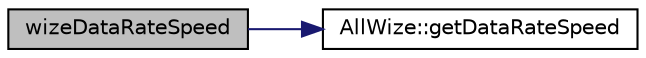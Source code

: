 digraph "wizeDataRateSpeed"
{
 // LATEX_PDF_SIZE
  edge [fontname="Helvetica",fontsize="10",labelfontname="Helvetica",labelfontsize="10"];
  node [fontname="Helvetica",fontsize="10",shape=record];
  rankdir="LR";
  Node1 [label="wizeDataRateSpeed",height=0.2,width=0.4,color="black", fillcolor="grey75", style="filled", fontcolor="black",tooltip=" "];
  Node1 -> Node2 [color="midnightblue",fontsize="10",style="solid",fontname="Helvetica"];
  Node2 [label="AllWize::getDataRateSpeed",height=0.2,width=0.4,color="black", fillcolor="white", style="filled",URL="$classAllWize.html#a4f53faaa5c99e32da82166e60346ff97",tooltip="Returns the speed for te given datarate."];
}
